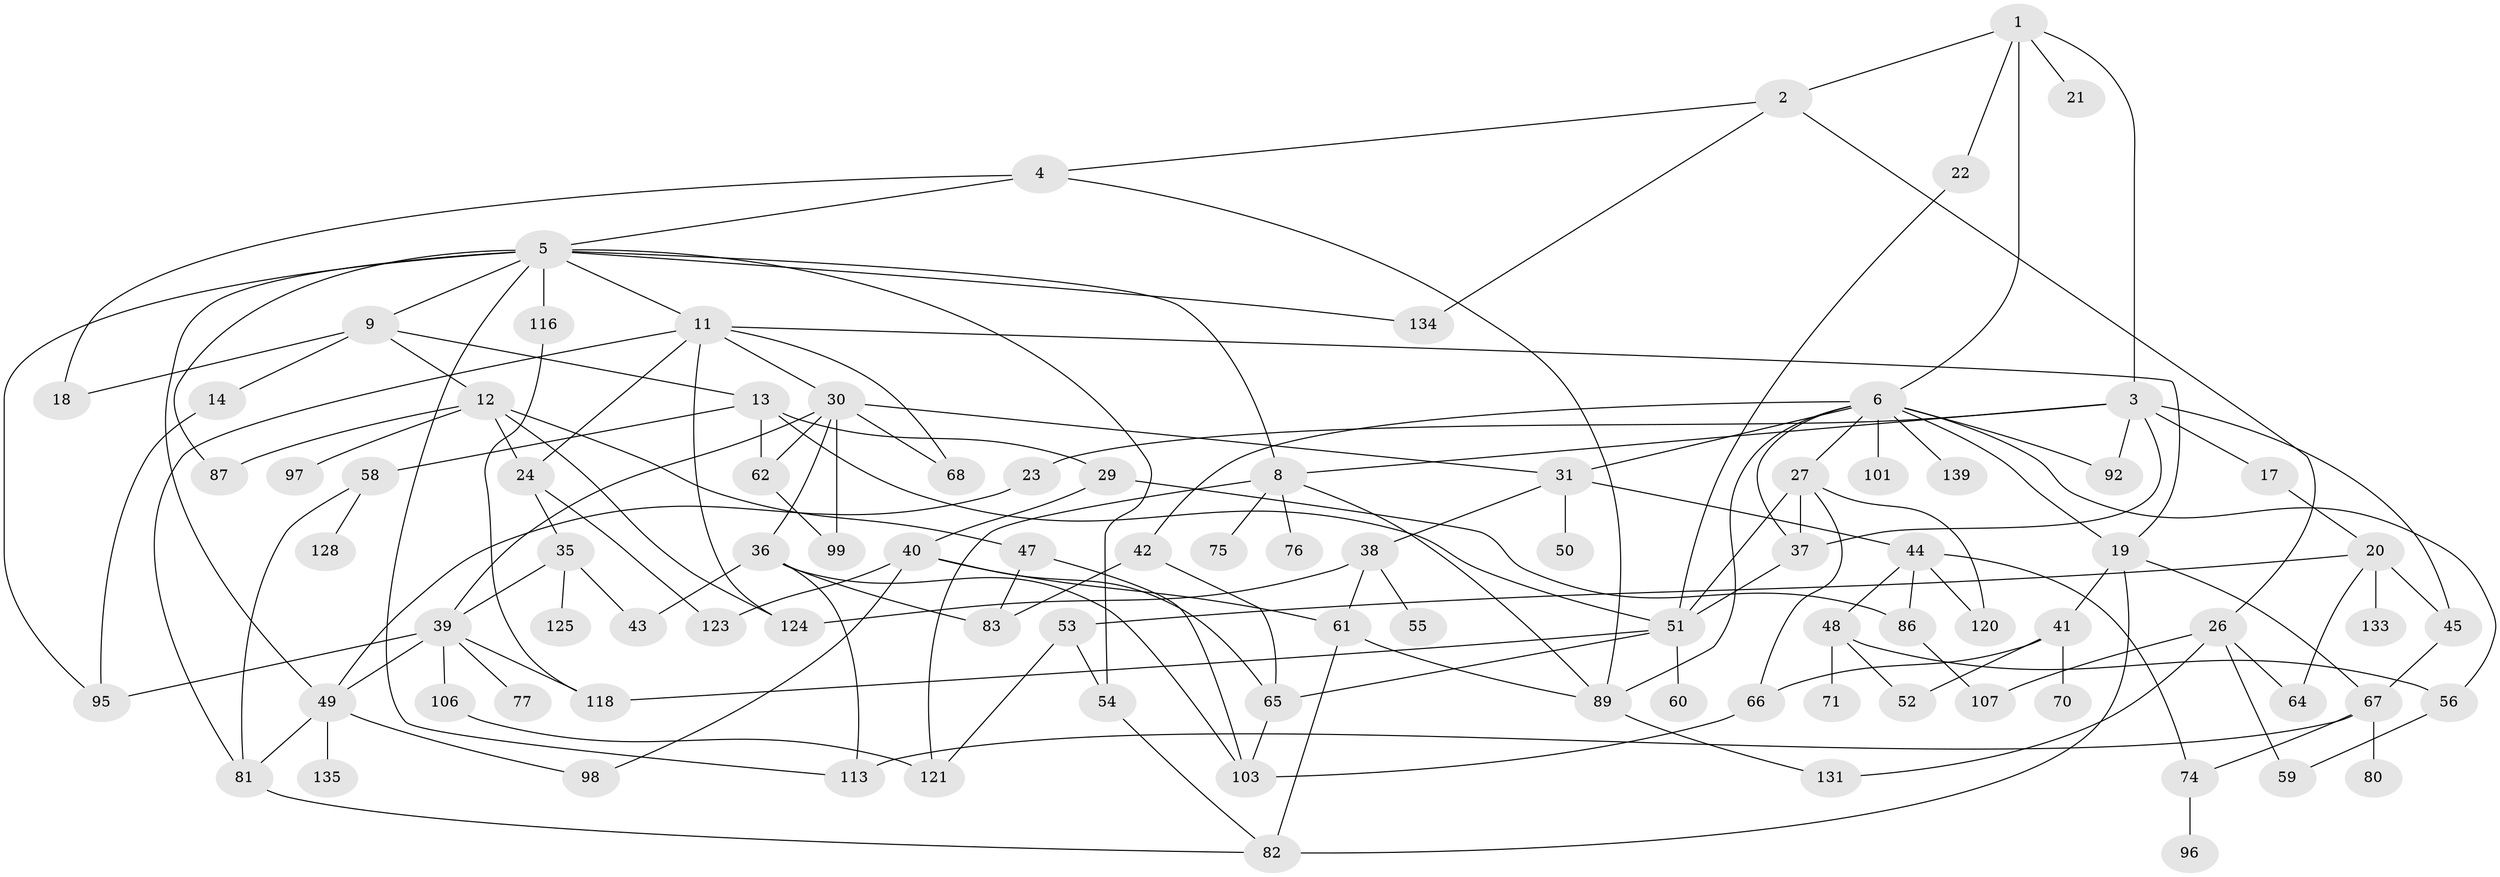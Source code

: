 // original degree distribution, {5: 0.09352517985611511, 4: 0.1223021582733813, 7: 0.02158273381294964, 6: 0.03597122302158273, 3: 0.2805755395683453, 2: 0.26618705035971224, 1: 0.17985611510791366}
// Generated by graph-tools (version 1.1) at 2025/41/03/06/25 10:41:27]
// undirected, 93 vertices, 153 edges
graph export_dot {
graph [start="1"]
  node [color=gray90,style=filled];
  1;
  2 [super="+108"];
  3 [super="+10"];
  4;
  5 [super="+7"];
  6 [super="+25"];
  8 [super="+28"];
  9 [super="+137"];
  11;
  12 [super="+16"];
  13 [super="+15"];
  14 [super="+88"];
  17;
  18 [super="+46"];
  19;
  20 [super="+33"];
  21;
  22;
  23;
  24 [super="+119"];
  26 [super="+34"];
  27 [super="+111"];
  29;
  30 [super="+32"];
  31;
  35 [super="+100"];
  36 [super="+105"];
  37;
  38 [super="+57"];
  39 [super="+73"];
  40 [super="+79"];
  41;
  42;
  43;
  44 [super="+85"];
  45 [super="+91"];
  47;
  48 [super="+84"];
  49 [super="+90"];
  50;
  51 [super="+110"];
  52;
  53 [super="+117"];
  54 [super="+63"];
  55;
  56 [super="+69"];
  58 [super="+122"];
  59;
  60;
  61 [super="+94"];
  62;
  64 [super="+132"];
  65 [super="+72"];
  66 [super="+93"];
  67 [super="+78"];
  68 [super="+102"];
  70 [super="+104"];
  71;
  74;
  75;
  76;
  77;
  80;
  81 [super="+138"];
  82 [super="+112"];
  83 [super="+114"];
  86 [super="+109"];
  87;
  89 [super="+129"];
  92;
  95;
  96;
  97;
  98;
  99;
  101;
  103 [super="+115"];
  106;
  107;
  113 [super="+130"];
  116 [super="+127"];
  118;
  120 [super="+126"];
  121;
  123;
  124;
  125;
  128;
  131;
  133;
  134 [super="+136"];
  135;
  139;
  1 -- 2;
  1 -- 3;
  1 -- 6;
  1 -- 21;
  1 -- 22;
  2 -- 4;
  2 -- 26;
  2 -- 134;
  3 -- 23;
  3 -- 37;
  3 -- 92;
  3 -- 17;
  3 -- 8;
  3 -- 45;
  4 -- 5;
  4 -- 18;
  4 -- 89;
  5 -- 8;
  5 -- 54;
  5 -- 113;
  5 -- 116;
  5 -- 87;
  5 -- 9;
  5 -- 11;
  5 -- 95;
  5 -- 134;
  5 -- 49;
  6 -- 27;
  6 -- 31;
  6 -- 101;
  6 -- 139;
  6 -- 19;
  6 -- 37;
  6 -- 56;
  6 -- 42;
  6 -- 92;
  6 -- 89;
  8 -- 76;
  8 -- 89;
  8 -- 121;
  8 -- 75;
  9 -- 12;
  9 -- 13;
  9 -- 14;
  9 -- 18;
  11 -- 19;
  11 -- 30;
  11 -- 68;
  11 -- 81;
  11 -- 24;
  11 -- 124;
  12 -- 24;
  12 -- 87;
  12 -- 97;
  12 -- 124;
  12 -- 47;
  13 -- 58;
  13 -- 29;
  13 -- 62;
  13 -- 51;
  14 -- 95;
  17 -- 20;
  19 -- 41;
  19 -- 67;
  19 -- 82;
  20 -- 45 [weight=2];
  20 -- 133;
  20 -- 64;
  20 -- 53;
  22 -- 51;
  23 -- 49;
  24 -- 35;
  24 -- 123;
  26 -- 131;
  26 -- 64;
  26 -- 107;
  26 -- 59;
  27 -- 51;
  27 -- 120;
  27 -- 37;
  27 -- 66;
  29 -- 40;
  29 -- 86;
  30 -- 36;
  30 -- 62;
  30 -- 99;
  30 -- 39;
  30 -- 31;
  30 -- 68;
  31 -- 38;
  31 -- 44;
  31 -- 50;
  35 -- 43;
  35 -- 125;
  35 -- 39;
  36 -- 43;
  36 -- 83;
  36 -- 113;
  36 -- 103;
  37 -- 51;
  38 -- 55;
  38 -- 124;
  38 -- 61;
  39 -- 77;
  39 -- 95;
  39 -- 49;
  39 -- 118;
  39 -- 106;
  40 -- 61;
  40 -- 65;
  40 -- 98;
  40 -- 123;
  41 -- 52;
  41 -- 66;
  41 -- 70;
  42 -- 65;
  42 -- 83;
  44 -- 48;
  44 -- 74;
  44 -- 86;
  44 -- 120;
  45 -- 67;
  47 -- 83;
  47 -- 103;
  48 -- 71;
  48 -- 52;
  48 -- 56;
  49 -- 81;
  49 -- 98;
  49 -- 135;
  51 -- 60;
  51 -- 65;
  51 -- 118;
  53 -- 54;
  53 -- 121;
  54 -- 82;
  56 -- 59;
  58 -- 128;
  58 -- 81;
  61 -- 89;
  61 -- 82;
  62 -- 99;
  65 -- 103;
  66 -- 103;
  67 -- 80;
  67 -- 74;
  67 -- 113;
  74 -- 96;
  81 -- 82;
  86 -- 107;
  89 -- 131;
  106 -- 121;
  116 -- 118;
}
